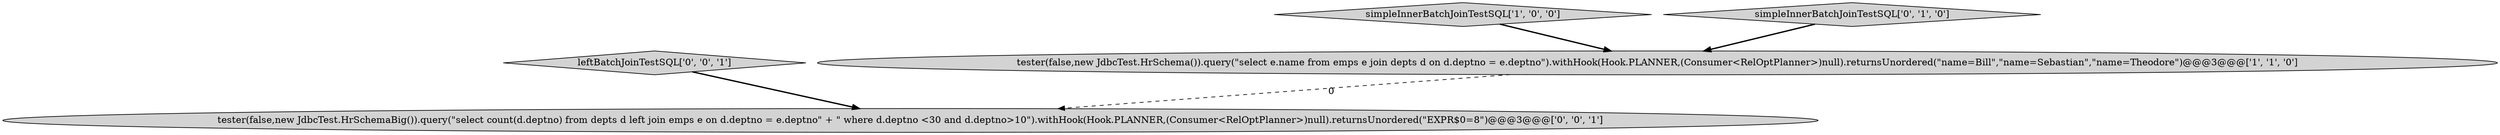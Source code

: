 digraph {
3 [style = filled, label = "leftBatchJoinTestSQL['0', '0', '1']", fillcolor = lightgray, shape = diamond image = "AAA0AAABBB3BBB"];
0 [style = filled, label = "simpleInnerBatchJoinTestSQL['1', '0', '0']", fillcolor = lightgray, shape = diamond image = "AAA0AAABBB1BBB"];
2 [style = filled, label = "simpleInnerBatchJoinTestSQL['0', '1', '0']", fillcolor = lightgray, shape = diamond image = "AAA0AAABBB2BBB"];
4 [style = filled, label = "tester(false,new JdbcTest.HrSchemaBig()).query(\"select count(d.deptno) from depts d left join emps e on d.deptno = e.deptno\" + \" where d.deptno <30 and d.deptno>10\").withHook(Hook.PLANNER,(Consumer<RelOptPlanner>)null).returnsUnordered(\"EXPR$0=8\")@@@3@@@['0', '0', '1']", fillcolor = lightgray, shape = ellipse image = "AAA0AAABBB3BBB"];
1 [style = filled, label = "tester(false,new JdbcTest.HrSchema()).query(\"select e.name from emps e join depts d on d.deptno = e.deptno\").withHook(Hook.PLANNER,(Consumer<RelOptPlanner>)null).returnsUnordered(\"name=Bill\",\"name=Sebastian\",\"name=Theodore\")@@@3@@@['1', '1', '0']", fillcolor = lightgray, shape = ellipse image = "AAA0AAABBB1BBB"];
1->4 [style = dashed, label="0"];
3->4 [style = bold, label=""];
0->1 [style = bold, label=""];
2->1 [style = bold, label=""];
}
